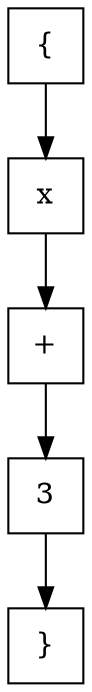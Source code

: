 digraph G {
    node [shape=square]
    _0 [label="{"];
        _1 [label="x"];
        _2 [label="+"];
        _3 [label="3"];
    _4 [label="}"];

    _0->_1->_2->_3->_4;
}
